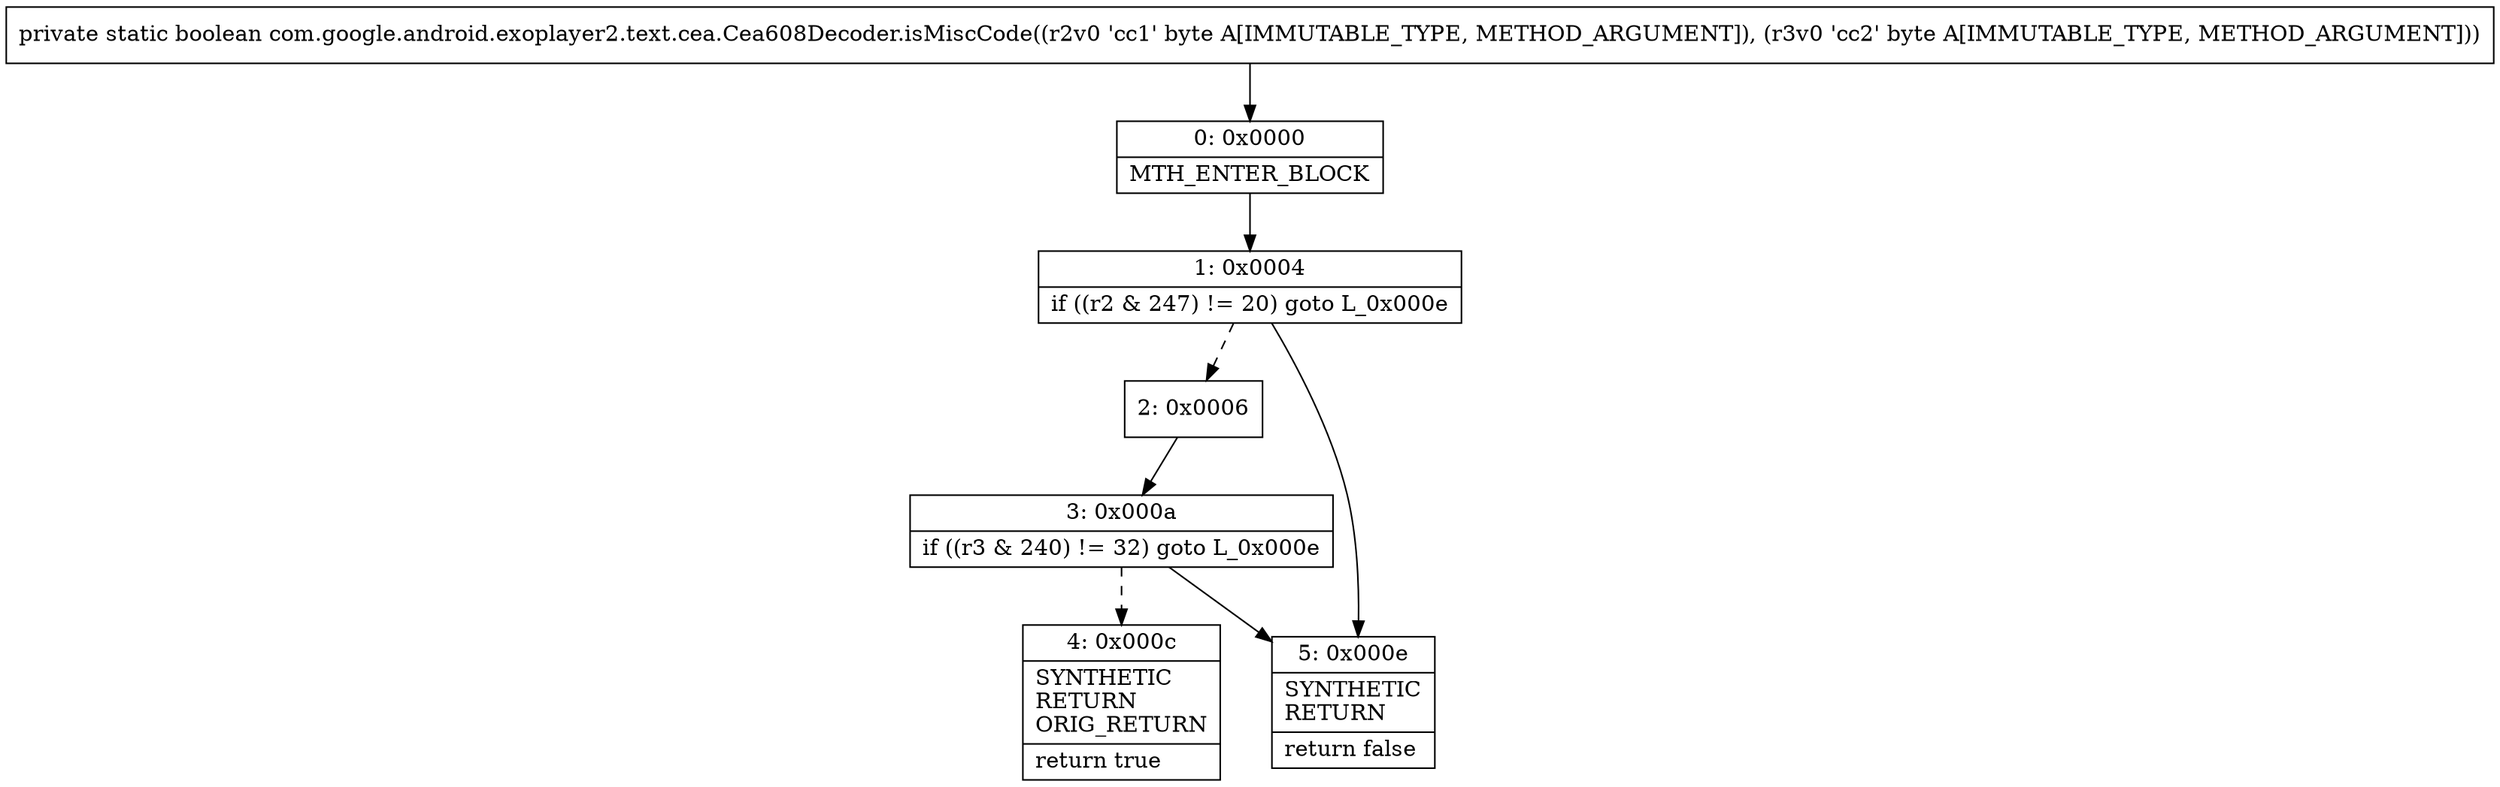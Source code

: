 digraph "CFG forcom.google.android.exoplayer2.text.cea.Cea608Decoder.isMiscCode(BB)Z" {
Node_0 [shape=record,label="{0\:\ 0x0000|MTH_ENTER_BLOCK\l}"];
Node_1 [shape=record,label="{1\:\ 0x0004|if ((r2 & 247) != 20) goto L_0x000e\l}"];
Node_2 [shape=record,label="{2\:\ 0x0006}"];
Node_3 [shape=record,label="{3\:\ 0x000a|if ((r3 & 240) != 32) goto L_0x000e\l}"];
Node_4 [shape=record,label="{4\:\ 0x000c|SYNTHETIC\lRETURN\lORIG_RETURN\l|return true\l}"];
Node_5 [shape=record,label="{5\:\ 0x000e|SYNTHETIC\lRETURN\l|return false\l}"];
MethodNode[shape=record,label="{private static boolean com.google.android.exoplayer2.text.cea.Cea608Decoder.isMiscCode((r2v0 'cc1' byte A[IMMUTABLE_TYPE, METHOD_ARGUMENT]), (r3v0 'cc2' byte A[IMMUTABLE_TYPE, METHOD_ARGUMENT])) }"];
MethodNode -> Node_0;
Node_0 -> Node_1;
Node_1 -> Node_2[style=dashed];
Node_1 -> Node_5;
Node_2 -> Node_3;
Node_3 -> Node_4[style=dashed];
Node_3 -> Node_5;
}

